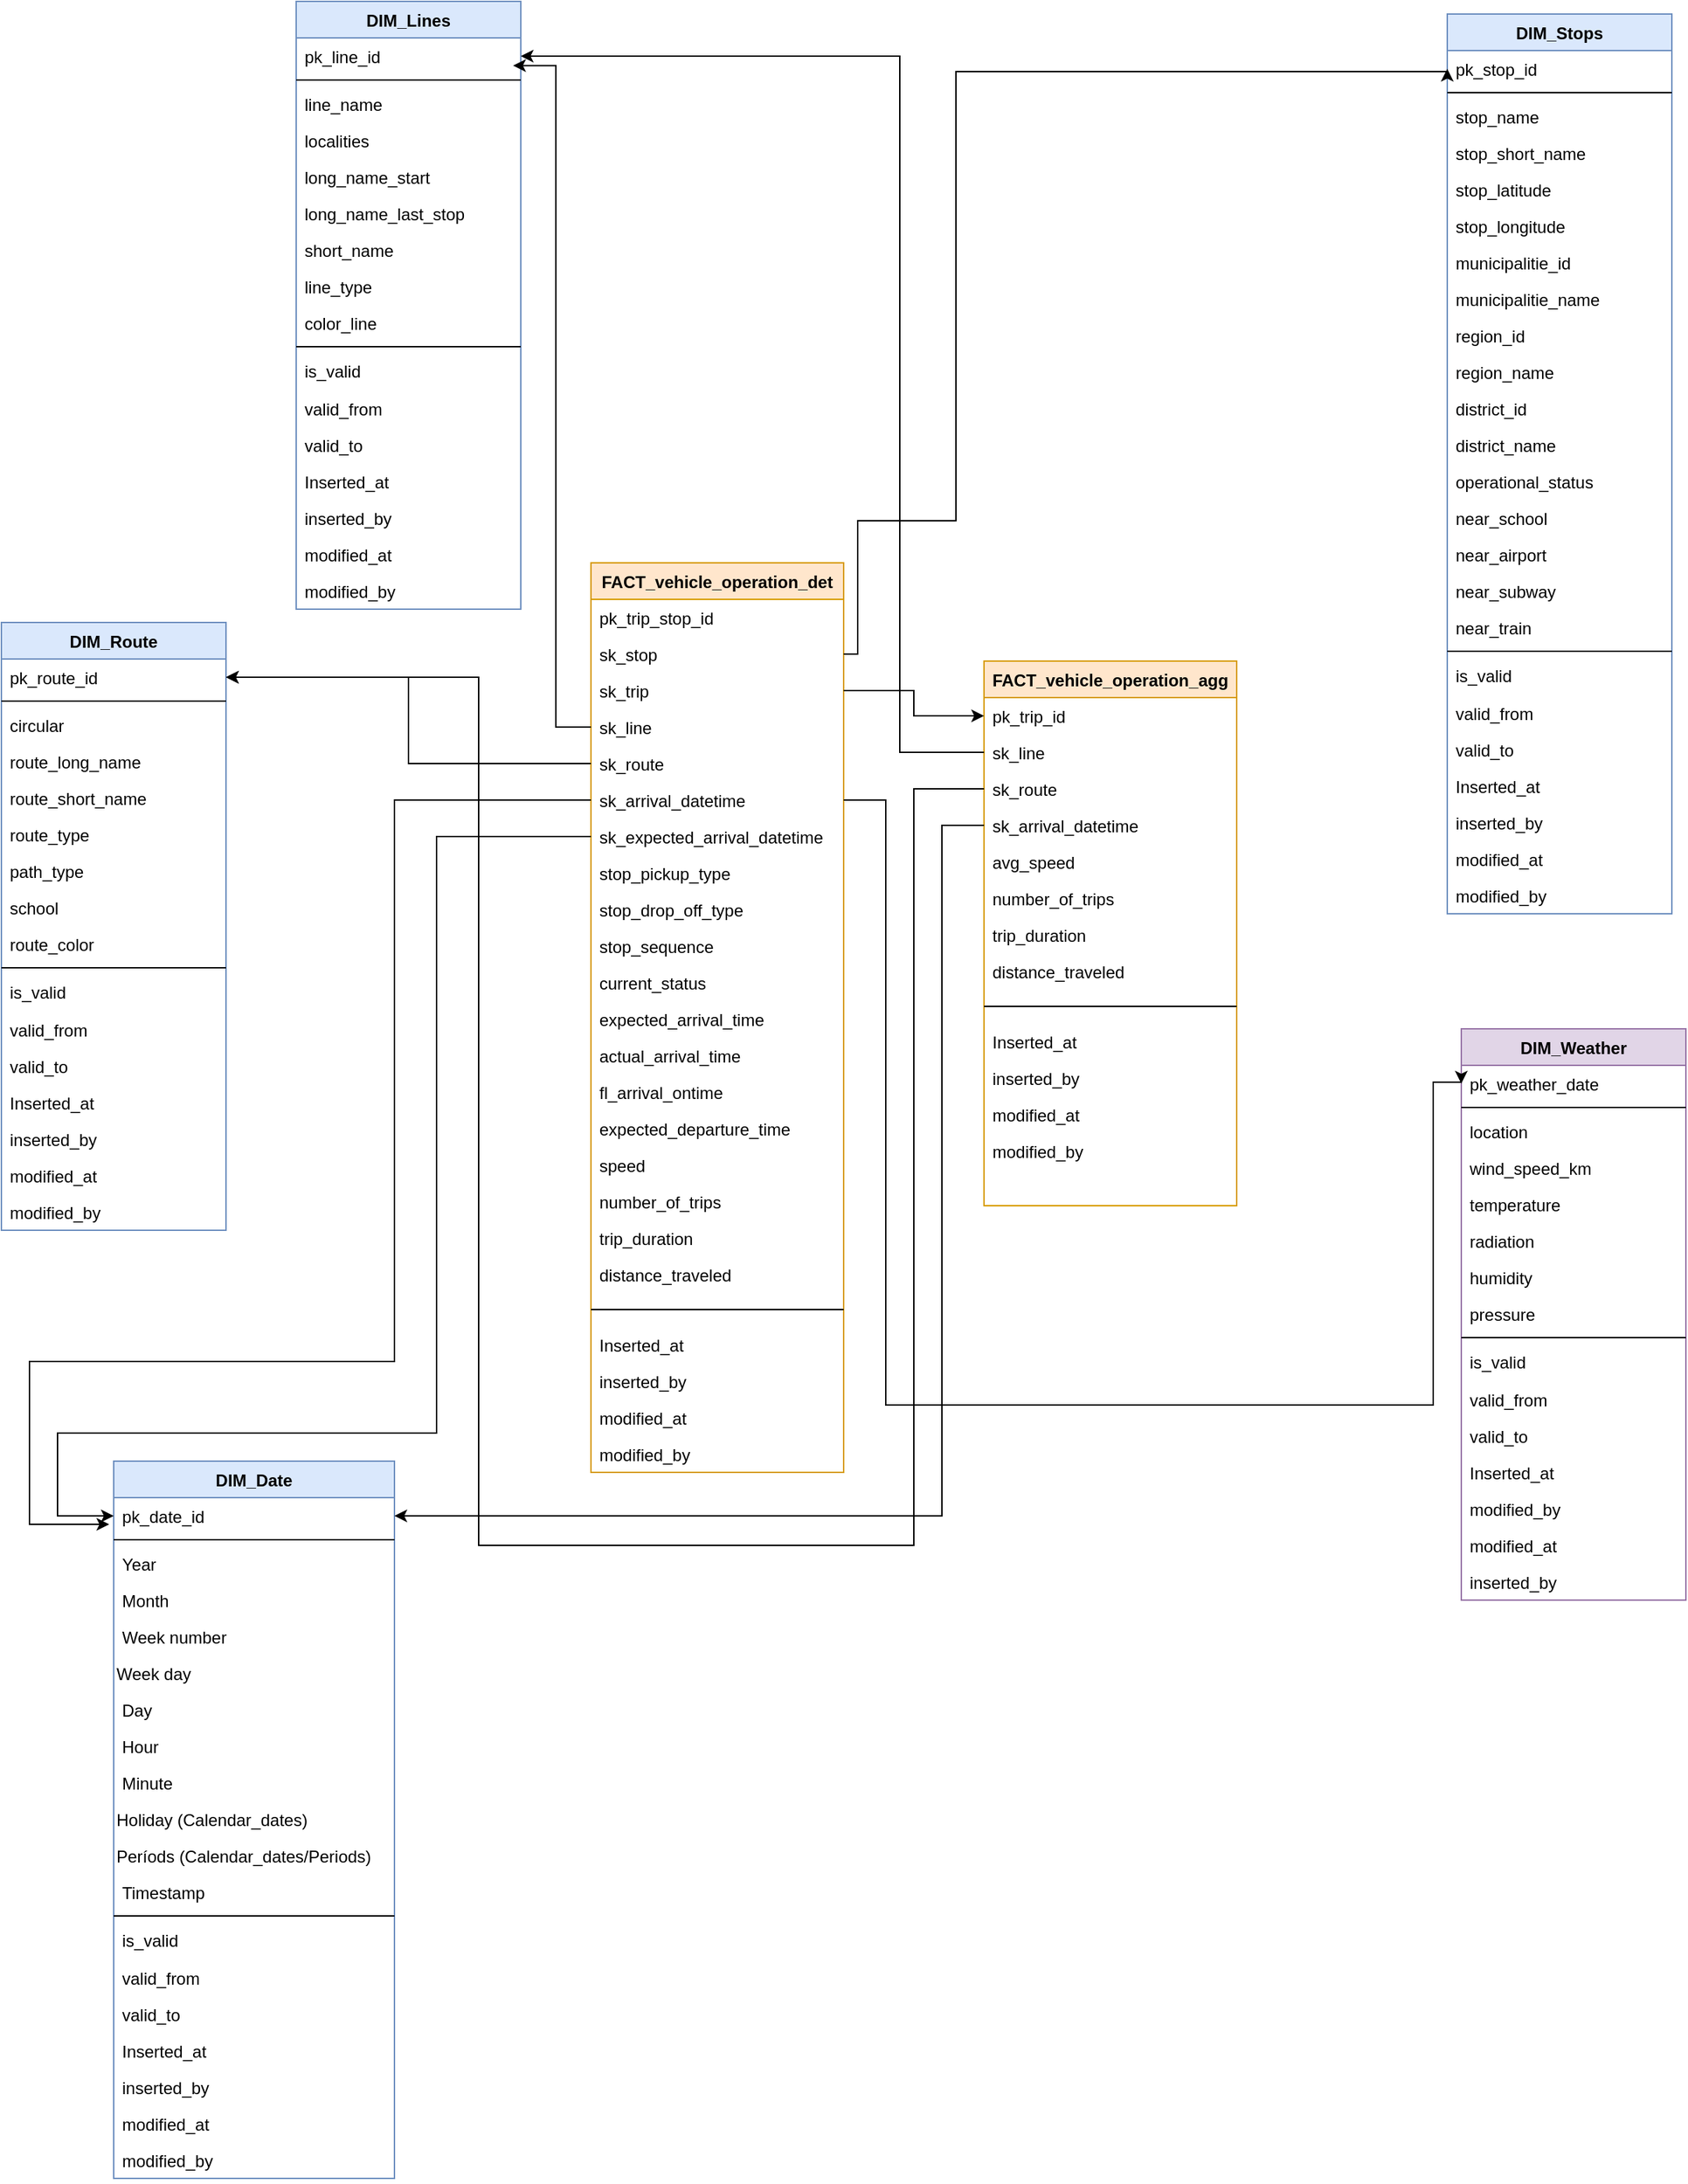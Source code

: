 <mxfile version="26.0.3">
  <diagram id="C5RBs43oDa-KdzZeNtuy" name="Page-1">
    <mxGraphModel dx="2739" dy="995" grid="1" gridSize="10" guides="1" tooltips="1" connect="1" arrows="1" fold="1" page="1" pageScale="1" pageWidth="827" pageHeight="1169" math="0" shadow="0">
      <root>
        <mxCell id="WIyWlLk6GJQsqaUBKTNV-0" />
        <mxCell id="WIyWlLk6GJQsqaUBKTNV-1" parent="WIyWlLk6GJQsqaUBKTNV-0" />
        <mxCell id="zkfFHV4jXpPFQw0GAbJ--0" value="DIM_Stops" style="swimlane;fontStyle=1;align=center;verticalAlign=top;childLayout=stackLayout;horizontal=1;startSize=26;horizontalStack=0;resizeParent=1;resizeLast=0;collapsible=1;marginBottom=0;rounded=0;shadow=0;strokeWidth=1;fillColor=#dae8fc;strokeColor=#6c8ebf;" parent="WIyWlLk6GJQsqaUBKTNV-1" vertex="1">
          <mxGeometry x="960" y="39" width="160" height="641" as="geometry">
            <mxRectangle x="230" y="140" width="160" height="26" as="alternateBounds" />
          </mxGeometry>
        </mxCell>
        <mxCell id="_TcO5piXAlXQWF_fzurX-78" value="pk_stop_id" style="text;align=left;verticalAlign=top;spacingLeft=4;spacingRight=4;overflow=hidden;rotatable=0;points=[[0,0.5],[1,0.5]];portConstraint=eastwest;" vertex="1" parent="zkfFHV4jXpPFQw0GAbJ--0">
          <mxGeometry y="26" width="160" height="26" as="geometry" />
        </mxCell>
        <mxCell id="_TcO5piXAlXQWF_fzurX-111" value="" style="line;html=1;strokeWidth=1;align=left;verticalAlign=middle;spacingTop=-1;spacingLeft=3;spacingRight=3;rotatable=0;labelPosition=right;points=[];portConstraint=eastwest;" vertex="1" parent="zkfFHV4jXpPFQw0GAbJ--0">
          <mxGeometry y="52" width="160" height="8" as="geometry" />
        </mxCell>
        <mxCell id="ytz7FSk_HXRQJkS6BDHi-58" value="stop_name" style="text;align=left;verticalAlign=top;spacingLeft=4;spacingRight=4;overflow=hidden;rotatable=0;points=[[0,0.5],[1,0.5]];portConstraint=eastwest;" parent="zkfFHV4jXpPFQw0GAbJ--0" vertex="1">
          <mxGeometry y="60" width="160" height="26" as="geometry" />
        </mxCell>
        <mxCell id="_TcO5piXAlXQWF_fzurX-109" value="stop_short_name" style="text;align=left;verticalAlign=top;spacingLeft=4;spacingRight=4;overflow=hidden;rotatable=0;points=[[0,0.5],[1,0.5]];portConstraint=eastwest;" vertex="1" parent="zkfFHV4jXpPFQw0GAbJ--0">
          <mxGeometry y="86" width="160" height="26" as="geometry" />
        </mxCell>
        <mxCell id="_TcO5piXAlXQWF_fzurX-102" value="stop_latitude" style="text;align=left;verticalAlign=top;spacingLeft=4;spacingRight=4;overflow=hidden;rotatable=0;points=[[0,0.5],[1,0.5]];portConstraint=eastwest;" vertex="1" parent="zkfFHV4jXpPFQw0GAbJ--0">
          <mxGeometry y="112" width="160" height="26" as="geometry" />
        </mxCell>
        <mxCell id="_TcO5piXAlXQWF_fzurX-103" value="stop_longitude" style="text;align=left;verticalAlign=top;spacingLeft=4;spacingRight=4;overflow=hidden;rotatable=0;points=[[0,0.5],[1,0.5]];portConstraint=eastwest;" vertex="1" parent="zkfFHV4jXpPFQw0GAbJ--0">
          <mxGeometry y="138" width="160" height="26" as="geometry" />
        </mxCell>
        <mxCell id="zkfFHV4jXpPFQw0GAbJ--1" value="municipalitie_id" style="text;align=left;verticalAlign=top;spacingLeft=4;spacingRight=4;overflow=hidden;rotatable=0;points=[[0,0.5],[1,0.5]];portConstraint=eastwest;" parent="zkfFHV4jXpPFQw0GAbJ--0" vertex="1">
          <mxGeometry y="164" width="160" height="26" as="geometry" />
        </mxCell>
        <mxCell id="zkfFHV4jXpPFQw0GAbJ--3" value="municipalitie_name" style="text;align=left;verticalAlign=top;spacingLeft=4;spacingRight=4;overflow=hidden;rotatable=0;points=[[0,0.5],[1,0.5]];portConstraint=eastwest;rounded=0;shadow=0;html=0;" parent="zkfFHV4jXpPFQw0GAbJ--0" vertex="1">
          <mxGeometry y="190" width="160" height="26" as="geometry" />
        </mxCell>
        <mxCell id="ytz7FSk_HXRQJkS6BDHi-60" value="region_id" style="text;align=left;verticalAlign=top;spacingLeft=4;spacingRight=4;overflow=hidden;rotatable=0;points=[[0,0.5],[1,0.5]];portConstraint=eastwest;rounded=0;shadow=0;html=0;" parent="zkfFHV4jXpPFQw0GAbJ--0" vertex="1">
          <mxGeometry y="216" width="160" height="26" as="geometry" />
        </mxCell>
        <mxCell id="ytz7FSk_HXRQJkS6BDHi-61" value="region_name" style="text;align=left;verticalAlign=top;spacingLeft=4;spacingRight=4;overflow=hidden;rotatable=0;points=[[0,0.5],[1,0.5]];portConstraint=eastwest;rounded=0;shadow=0;html=0;" parent="zkfFHV4jXpPFQw0GAbJ--0" vertex="1">
          <mxGeometry y="242" width="160" height="26" as="geometry" />
        </mxCell>
        <mxCell id="ytz7FSk_HXRQJkS6BDHi-59" value="district_id" style="text;align=left;verticalAlign=top;spacingLeft=4;spacingRight=4;overflow=hidden;rotatable=0;points=[[0,0.5],[1,0.5]];portConstraint=eastwest;" parent="zkfFHV4jXpPFQw0GAbJ--0" vertex="1">
          <mxGeometry y="268" width="160" height="26" as="geometry" />
        </mxCell>
        <mxCell id="zkfFHV4jXpPFQw0GAbJ--2" value="district_name" style="text;align=left;verticalAlign=top;spacingLeft=4;spacingRight=4;overflow=hidden;rotatable=0;points=[[0,0.5],[1,0.5]];portConstraint=eastwest;rounded=0;shadow=0;html=0;" parent="zkfFHV4jXpPFQw0GAbJ--0" vertex="1">
          <mxGeometry y="294" width="160" height="26" as="geometry" />
        </mxCell>
        <mxCell id="_TcO5piXAlXQWF_fzurX-104" value="operational_status" style="text;align=left;verticalAlign=top;spacingLeft=4;spacingRight=4;overflow=hidden;rotatable=0;points=[[0,0.5],[1,0.5]];portConstraint=eastwest;" vertex="1" parent="zkfFHV4jXpPFQw0GAbJ--0">
          <mxGeometry y="320" width="160" height="26" as="geometry" />
        </mxCell>
        <mxCell id="_TcO5piXAlXQWF_fzurX-105" value="near_school" style="text;align=left;verticalAlign=top;spacingLeft=4;spacingRight=4;overflow=hidden;rotatable=0;points=[[0,0.5],[1,0.5]];portConstraint=eastwest;" vertex="1" parent="zkfFHV4jXpPFQw0GAbJ--0">
          <mxGeometry y="346" width="160" height="26" as="geometry" />
        </mxCell>
        <mxCell id="_TcO5piXAlXQWF_fzurX-106" value="near_airport" style="text;align=left;verticalAlign=top;spacingLeft=4;spacingRight=4;overflow=hidden;rotatable=0;points=[[0,0.5],[1,0.5]];portConstraint=eastwest;" vertex="1" parent="zkfFHV4jXpPFQw0GAbJ--0">
          <mxGeometry y="372" width="160" height="26" as="geometry" />
        </mxCell>
        <mxCell id="_TcO5piXAlXQWF_fzurX-107" value="near_subway" style="text;align=left;verticalAlign=top;spacingLeft=4;spacingRight=4;overflow=hidden;rotatable=0;points=[[0,0.5],[1,0.5]];portConstraint=eastwest;" vertex="1" parent="zkfFHV4jXpPFQw0GAbJ--0">
          <mxGeometry y="398" width="160" height="26" as="geometry" />
        </mxCell>
        <mxCell id="_TcO5piXAlXQWF_fzurX-108" value="near_train" style="text;align=left;verticalAlign=top;spacingLeft=4;spacingRight=4;overflow=hidden;rotatable=0;points=[[0,0.5],[1,0.5]];portConstraint=eastwest;" vertex="1" parent="zkfFHV4jXpPFQw0GAbJ--0">
          <mxGeometry y="424" width="160" height="26" as="geometry" />
        </mxCell>
        <mxCell id="zkfFHV4jXpPFQw0GAbJ--4" value="" style="line;html=1;strokeWidth=1;align=left;verticalAlign=middle;spacingTop=-1;spacingLeft=3;spacingRight=3;rotatable=0;labelPosition=right;points=[];portConstraint=eastwest;" parent="zkfFHV4jXpPFQw0GAbJ--0" vertex="1">
          <mxGeometry y="450" width="160" height="8" as="geometry" />
        </mxCell>
        <mxCell id="_TcO5piXAlXQWF_fzurX-35" value="is_valid" style="text;align=left;verticalAlign=top;spacingLeft=4;spacingRight=4;overflow=hidden;rotatable=0;points=[[0,0.5],[1,0.5]];portConstraint=eastwest;rounded=0;shadow=0;html=0;" vertex="1" parent="zkfFHV4jXpPFQw0GAbJ--0">
          <mxGeometry y="458" width="160" height="27" as="geometry" />
        </mxCell>
        <mxCell id="_TcO5piXAlXQWF_fzurX-36" value="valid_from" style="text;align=left;verticalAlign=top;spacingLeft=4;spacingRight=4;overflow=hidden;rotatable=0;points=[[0,0.5],[1,0.5]];portConstraint=eastwest;" vertex="1" parent="zkfFHV4jXpPFQw0GAbJ--0">
          <mxGeometry y="485" width="160" height="26" as="geometry" />
        </mxCell>
        <mxCell id="_TcO5piXAlXQWF_fzurX-37" value="valid_to" style="text;align=left;verticalAlign=top;spacingLeft=4;spacingRight=4;overflow=hidden;rotatable=0;points=[[0,0.5],[1,0.5]];portConstraint=eastwest;" vertex="1" parent="zkfFHV4jXpPFQw0GAbJ--0">
          <mxGeometry y="511" width="160" height="26" as="geometry" />
        </mxCell>
        <mxCell id="_TcO5piXAlXQWF_fzurX-38" value="Inserted_at" style="text;align=left;verticalAlign=top;spacingLeft=4;spacingRight=4;overflow=hidden;rotatable=0;points=[[0,0.5],[1,0.5]];portConstraint=eastwest;" vertex="1" parent="zkfFHV4jXpPFQw0GAbJ--0">
          <mxGeometry y="537" width="160" height="26" as="geometry" />
        </mxCell>
        <mxCell id="_TcO5piXAlXQWF_fzurX-39" value="inserted_by" style="text;align=left;verticalAlign=top;spacingLeft=4;spacingRight=4;overflow=hidden;rotatable=0;points=[[0,0.5],[1,0.5]];portConstraint=eastwest;" vertex="1" parent="zkfFHV4jXpPFQw0GAbJ--0">
          <mxGeometry y="563" width="160" height="26" as="geometry" />
        </mxCell>
        <mxCell id="_TcO5piXAlXQWF_fzurX-40" value="modified_at&#xa;" style="text;align=left;verticalAlign=top;spacingLeft=4;spacingRight=4;overflow=hidden;rotatable=0;points=[[0,0.5],[1,0.5]];portConstraint=eastwest;" vertex="1" parent="zkfFHV4jXpPFQw0GAbJ--0">
          <mxGeometry y="589" width="160" height="26" as="geometry" />
        </mxCell>
        <mxCell id="_TcO5piXAlXQWF_fzurX-41" value="modified_by" style="text;align=left;verticalAlign=top;spacingLeft=4;spacingRight=4;overflow=hidden;rotatable=0;points=[[0,0.5],[1,0.5]];portConstraint=eastwest;" vertex="1" parent="zkfFHV4jXpPFQw0GAbJ--0">
          <mxGeometry y="615" width="160" height="26" as="geometry" />
        </mxCell>
        <mxCell id="zkfFHV4jXpPFQw0GAbJ--6" value="DIM_Lines" style="swimlane;fontStyle=1;align=center;verticalAlign=top;childLayout=stackLayout;horizontal=1;startSize=26;horizontalStack=0;resizeParent=1;resizeLast=0;collapsible=1;marginBottom=0;rounded=0;shadow=0;strokeWidth=1;fillColor=#dae8fc;strokeColor=#6c8ebf;" parent="WIyWlLk6GJQsqaUBKTNV-1" vertex="1">
          <mxGeometry x="140" y="30" width="160" height="433" as="geometry">
            <mxRectangle x="20" y="140" width="160" height="26" as="alternateBounds" />
          </mxGeometry>
        </mxCell>
        <mxCell id="zkfFHV4jXpPFQw0GAbJ--7" value="pk_line_id" style="text;align=left;verticalAlign=top;spacingLeft=4;spacingRight=4;overflow=hidden;rotatable=0;points=[[0,0.5],[1,0.5]];portConstraint=eastwest;" parent="zkfFHV4jXpPFQw0GAbJ--6" vertex="1">
          <mxGeometry y="26" width="160" height="26" as="geometry" />
        </mxCell>
        <mxCell id="zkfFHV4jXpPFQw0GAbJ--9" value="" style="line;html=1;strokeWidth=1;align=left;verticalAlign=middle;spacingTop=-1;spacingLeft=3;spacingRight=3;rotatable=0;labelPosition=right;points=[];portConstraint=eastwest;" parent="zkfFHV4jXpPFQw0GAbJ--6" vertex="1">
          <mxGeometry y="52" width="160" height="8" as="geometry" />
        </mxCell>
        <mxCell id="zkfFHV4jXpPFQw0GAbJ--8" value="line_name" style="text;align=left;verticalAlign=top;spacingLeft=4;spacingRight=4;overflow=hidden;rotatable=0;points=[[0,0.5],[1,0.5]];portConstraint=eastwest;rounded=0;shadow=0;html=0;" parent="zkfFHV4jXpPFQw0GAbJ--6" vertex="1">
          <mxGeometry y="60" width="160" height="26" as="geometry" />
        </mxCell>
        <mxCell id="ytz7FSk_HXRQJkS6BDHi-27" value="localities" style="text;align=left;verticalAlign=top;spacingLeft=4;spacingRight=4;overflow=hidden;rotatable=0;points=[[0,0.5],[1,0.5]];portConstraint=eastwest;rounded=0;shadow=0;html=0;" parent="zkfFHV4jXpPFQw0GAbJ--6" vertex="1">
          <mxGeometry y="86" width="160" height="26" as="geometry" />
        </mxCell>
        <mxCell id="ytz7FSk_HXRQJkS6BDHi-26" value="long_name_start" style="text;align=left;verticalAlign=top;spacingLeft=4;spacingRight=4;overflow=hidden;rotatable=0;points=[[0,0.5],[1,0.5]];portConstraint=eastwest;rounded=0;shadow=0;html=0;" parent="zkfFHV4jXpPFQw0GAbJ--6" vertex="1">
          <mxGeometry y="112" width="160" height="26" as="geometry" />
        </mxCell>
        <mxCell id="ytz7FSk_HXRQJkS6BDHi-56" value="long_name_last_stop" style="text;align=left;verticalAlign=top;spacingLeft=4;spacingRight=4;overflow=hidden;rotatable=0;points=[[0,0.5],[1,0.5]];portConstraint=eastwest;rounded=0;shadow=0;html=0;" parent="zkfFHV4jXpPFQw0GAbJ--6" vertex="1">
          <mxGeometry y="138" width="160" height="26" as="geometry" />
        </mxCell>
        <mxCell id="ytz7FSk_HXRQJkS6BDHi-25" value="short_name" style="text;align=left;verticalAlign=top;spacingLeft=4;spacingRight=4;overflow=hidden;rotatable=0;points=[[0,0.5],[1,0.5]];portConstraint=eastwest;rounded=0;shadow=0;html=0;" parent="zkfFHV4jXpPFQw0GAbJ--6" vertex="1">
          <mxGeometry y="164" width="160" height="26" as="geometry" />
        </mxCell>
        <mxCell id="_TcO5piXAlXQWF_fzurX-99" value="line_type" style="text;align=left;verticalAlign=top;spacingLeft=4;spacingRight=4;overflow=hidden;rotatable=0;points=[[0,0.5],[1,0.5]];portConstraint=eastwest;rounded=0;shadow=0;html=0;" vertex="1" parent="zkfFHV4jXpPFQw0GAbJ--6">
          <mxGeometry y="190" width="160" height="26" as="geometry" />
        </mxCell>
        <mxCell id="_TcO5piXAlXQWF_fzurX-81" value="color_line" style="text;align=left;verticalAlign=top;spacingLeft=4;spacingRight=4;overflow=hidden;rotatable=0;points=[[0,0.5],[1,0.5]];portConstraint=eastwest;rounded=0;shadow=0;html=0;" vertex="1" parent="zkfFHV4jXpPFQw0GAbJ--6">
          <mxGeometry y="216" width="160" height="26" as="geometry" />
        </mxCell>
        <mxCell id="_TcO5piXAlXQWF_fzurX-23" value="" style="line;html=1;strokeWidth=1;align=left;verticalAlign=middle;spacingTop=-1;spacingLeft=3;spacingRight=3;rotatable=0;labelPosition=right;points=[];portConstraint=eastwest;" vertex="1" parent="zkfFHV4jXpPFQw0GAbJ--6">
          <mxGeometry y="242" width="160" height="8" as="geometry" />
        </mxCell>
        <mxCell id="ytz7FSk_HXRQJkS6BDHi-29" value="is_valid" style="text;align=left;verticalAlign=top;spacingLeft=4;spacingRight=4;overflow=hidden;rotatable=0;points=[[0,0.5],[1,0.5]];portConstraint=eastwest;rounded=0;shadow=0;html=0;" parent="zkfFHV4jXpPFQw0GAbJ--6" vertex="1">
          <mxGeometry y="250" width="160" height="27" as="geometry" />
        </mxCell>
        <mxCell id="ytz7FSk_HXRQJkS6BDHi-37" value="valid_from" style="text;align=left;verticalAlign=top;spacingLeft=4;spacingRight=4;overflow=hidden;rotatable=0;points=[[0,0.5],[1,0.5]];portConstraint=eastwest;" parent="zkfFHV4jXpPFQw0GAbJ--6" vertex="1">
          <mxGeometry y="277" width="160" height="26" as="geometry" />
        </mxCell>
        <mxCell id="ytz7FSk_HXRQJkS6BDHi-36" value="valid_to" style="text;align=left;verticalAlign=top;spacingLeft=4;spacingRight=4;overflow=hidden;rotatable=0;points=[[0,0.5],[1,0.5]];portConstraint=eastwest;" parent="zkfFHV4jXpPFQw0GAbJ--6" vertex="1">
          <mxGeometry y="303" width="160" height="26" as="geometry" />
        </mxCell>
        <mxCell id="zkfFHV4jXpPFQw0GAbJ--11" value="Inserted_at" style="text;align=left;verticalAlign=top;spacingLeft=4;spacingRight=4;overflow=hidden;rotatable=0;points=[[0,0.5],[1,0.5]];portConstraint=eastwest;" parent="zkfFHV4jXpPFQw0GAbJ--6" vertex="1">
          <mxGeometry y="329" width="160" height="26" as="geometry" />
        </mxCell>
        <mxCell id="ytz7FSk_HXRQJkS6BDHi-35" value="inserted_by" style="text;align=left;verticalAlign=top;spacingLeft=4;spacingRight=4;overflow=hidden;rotatable=0;points=[[0,0.5],[1,0.5]];portConstraint=eastwest;" parent="zkfFHV4jXpPFQw0GAbJ--6" vertex="1">
          <mxGeometry y="355" width="160" height="26" as="geometry" />
        </mxCell>
        <mxCell id="ytz7FSk_HXRQJkS6BDHi-38" value="modified_at&#xa;" style="text;align=left;verticalAlign=top;spacingLeft=4;spacingRight=4;overflow=hidden;rotatable=0;points=[[0,0.5],[1,0.5]];portConstraint=eastwest;" parent="zkfFHV4jXpPFQw0GAbJ--6" vertex="1">
          <mxGeometry y="381" width="160" height="26" as="geometry" />
        </mxCell>
        <mxCell id="_TcO5piXAlXQWF_fzurX-0" value="modified_by" style="text;align=left;verticalAlign=top;spacingLeft=4;spacingRight=4;overflow=hidden;rotatable=0;points=[[0,0.5],[1,0.5]];portConstraint=eastwest;" vertex="1" parent="zkfFHV4jXpPFQw0GAbJ--6">
          <mxGeometry y="407" width="160" height="26" as="geometry" />
        </mxCell>
        <mxCell id="zkfFHV4jXpPFQw0GAbJ--17" value="DIM_Date" style="swimlane;fontStyle=1;align=center;verticalAlign=top;childLayout=stackLayout;horizontal=1;startSize=26;horizontalStack=0;resizeParent=1;resizeLast=0;collapsible=1;marginBottom=0;rounded=0;shadow=0;strokeWidth=1;fillColor=#dae8fc;strokeColor=#6c8ebf;" parent="WIyWlLk6GJQsqaUBKTNV-1" vertex="1">
          <mxGeometry x="10" y="1070" width="200" height="511" as="geometry">
            <mxRectangle x="660" y="40" width="160" height="26" as="alternateBounds" />
          </mxGeometry>
        </mxCell>
        <mxCell id="_TcO5piXAlXQWF_fzurX-112" value="pk_date_id" style="text;align=left;verticalAlign=top;spacingLeft=4;spacingRight=4;overflow=hidden;rotatable=0;points=[[0,0.5],[1,0.5]];portConstraint=eastwest;" vertex="1" parent="zkfFHV4jXpPFQw0GAbJ--17">
          <mxGeometry y="26" width="200" height="26" as="geometry" />
        </mxCell>
        <mxCell id="_TcO5piXAlXQWF_fzurX-115" value="" style="line;html=1;strokeWidth=1;align=left;verticalAlign=middle;spacingTop=-1;spacingLeft=3;spacingRight=3;rotatable=0;labelPosition=right;points=[];portConstraint=eastwest;" vertex="1" parent="zkfFHV4jXpPFQw0GAbJ--17">
          <mxGeometry y="52" width="200" height="8" as="geometry" />
        </mxCell>
        <mxCell id="zkfFHV4jXpPFQw0GAbJ--20" value="Year" style="text;align=left;verticalAlign=top;spacingLeft=4;spacingRight=4;overflow=hidden;rotatable=0;points=[[0,0.5],[1,0.5]];portConstraint=eastwest;rounded=0;shadow=0;html=0;" parent="zkfFHV4jXpPFQw0GAbJ--17" vertex="1">
          <mxGeometry y="60" width="200" height="26" as="geometry" />
        </mxCell>
        <mxCell id="zkfFHV4jXpPFQw0GAbJ--19" value="Month" style="text;align=left;verticalAlign=top;spacingLeft=4;spacingRight=4;overflow=hidden;rotatable=0;points=[[0,0.5],[1,0.5]];portConstraint=eastwest;rounded=0;shadow=0;html=0;" parent="zkfFHV4jXpPFQw0GAbJ--17" vertex="1">
          <mxGeometry y="86" width="200" height="26" as="geometry" />
        </mxCell>
        <mxCell id="zkfFHV4jXpPFQw0GAbJ--21" value="Week number" style="text;align=left;verticalAlign=top;spacingLeft=4;spacingRight=4;overflow=hidden;rotatable=0;points=[[0,0.5],[1,0.5]];portConstraint=eastwest;rounded=0;shadow=0;html=0;" parent="zkfFHV4jXpPFQw0GAbJ--17" vertex="1">
          <mxGeometry y="112" width="200" height="26" as="geometry" />
        </mxCell>
        <mxCell id="zbxnc2EqEYzO_61Se_PS-4" value="Week day" style="text;strokeColor=none;align=left;fillColor=none;verticalAlign=top;rounded=0;spacingRight=4;" parent="zkfFHV4jXpPFQw0GAbJ--17" vertex="1">
          <mxGeometry y="138" width="200" height="26" as="geometry" />
        </mxCell>
        <mxCell id="zkfFHV4jXpPFQw0GAbJ--18" value="Day" style="text;align=left;verticalAlign=top;spacingLeft=4;spacingRight=4;overflow=hidden;rotatable=0;points=[[0,0.5],[1,0.5]];portConstraint=eastwest;" parent="zkfFHV4jXpPFQw0GAbJ--17" vertex="1">
          <mxGeometry y="164" width="200" height="26" as="geometry" />
        </mxCell>
        <mxCell id="_TcO5piXAlXQWF_fzurX-113" value="Hour" style="text;align=left;verticalAlign=top;spacingLeft=4;spacingRight=4;overflow=hidden;rotatable=0;points=[[0,0.5],[1,0.5]];portConstraint=eastwest;" vertex="1" parent="zkfFHV4jXpPFQw0GAbJ--17">
          <mxGeometry y="190" width="200" height="26" as="geometry" />
        </mxCell>
        <mxCell id="_TcO5piXAlXQWF_fzurX-114" value="Minute" style="text;align=left;verticalAlign=top;spacingLeft=4;spacingRight=4;overflow=hidden;rotatable=0;points=[[0,0.5],[1,0.5]];portConstraint=eastwest;" vertex="1" parent="zkfFHV4jXpPFQw0GAbJ--17">
          <mxGeometry y="216" width="200" height="26" as="geometry" />
        </mxCell>
        <mxCell id="zbxnc2EqEYzO_61Se_PS-14" value="Holiday (Calendar_dates)" style="text;strokeColor=none;align=left;fillColor=none;verticalAlign=top;rounded=0;spacingRight=4;" parent="zkfFHV4jXpPFQw0GAbJ--17" vertex="1">
          <mxGeometry y="242" width="200" height="26" as="geometry" />
        </mxCell>
        <mxCell id="zbxnc2EqEYzO_61Se_PS-15" value="Períods (Calendar_dates/Periods)" style="text;strokeColor=none;align=left;fillColor=none;verticalAlign=top;rounded=0;spacingRight=4;" parent="zkfFHV4jXpPFQw0GAbJ--17" vertex="1">
          <mxGeometry y="268" width="200" height="26" as="geometry" />
        </mxCell>
        <mxCell id="ytz7FSk_HXRQJkS6BDHi-17" value="Timestamp" style="text;align=left;verticalAlign=top;spacingLeft=4;spacingRight=4;overflow=hidden;rotatable=0;points=[[0,0.5],[1,0.5]];portConstraint=eastwest;" parent="zkfFHV4jXpPFQw0GAbJ--17" vertex="1">
          <mxGeometry y="294" width="200" height="26" as="geometry" />
        </mxCell>
        <mxCell id="zkfFHV4jXpPFQw0GAbJ--23" value="" style="line;html=1;strokeWidth=1;align=left;verticalAlign=middle;spacingTop=-1;spacingLeft=3;spacingRight=3;rotatable=0;labelPosition=right;points=[];portConstraint=eastwest;" parent="zkfFHV4jXpPFQw0GAbJ--17" vertex="1">
          <mxGeometry y="320" width="200" height="8" as="geometry" />
        </mxCell>
        <mxCell id="_TcO5piXAlXQWF_fzurX-49" value="is_valid" style="text;align=left;verticalAlign=top;spacingLeft=4;spacingRight=4;overflow=hidden;rotatable=0;points=[[0,0.5],[1,0.5]];portConstraint=eastwest;rounded=0;shadow=0;html=0;" vertex="1" parent="zkfFHV4jXpPFQw0GAbJ--17">
          <mxGeometry y="328" width="200" height="27" as="geometry" />
        </mxCell>
        <mxCell id="_TcO5piXAlXQWF_fzurX-50" value="valid_from" style="text;align=left;verticalAlign=top;spacingLeft=4;spacingRight=4;overflow=hidden;rotatable=0;points=[[0,0.5],[1,0.5]];portConstraint=eastwest;" vertex="1" parent="zkfFHV4jXpPFQw0GAbJ--17">
          <mxGeometry y="355" width="200" height="26" as="geometry" />
        </mxCell>
        <mxCell id="_TcO5piXAlXQWF_fzurX-51" value="valid_to" style="text;align=left;verticalAlign=top;spacingLeft=4;spacingRight=4;overflow=hidden;rotatable=0;points=[[0,0.5],[1,0.5]];portConstraint=eastwest;" vertex="1" parent="zkfFHV4jXpPFQw0GAbJ--17">
          <mxGeometry y="381" width="200" height="26" as="geometry" />
        </mxCell>
        <mxCell id="_TcO5piXAlXQWF_fzurX-52" value="Inserted_at" style="text;align=left;verticalAlign=top;spacingLeft=4;spacingRight=4;overflow=hidden;rotatable=0;points=[[0,0.5],[1,0.5]];portConstraint=eastwest;" vertex="1" parent="zkfFHV4jXpPFQw0GAbJ--17">
          <mxGeometry y="407" width="200" height="26" as="geometry" />
        </mxCell>
        <mxCell id="_TcO5piXAlXQWF_fzurX-53" value="inserted_by" style="text;align=left;verticalAlign=top;spacingLeft=4;spacingRight=4;overflow=hidden;rotatable=0;points=[[0,0.5],[1,0.5]];portConstraint=eastwest;" vertex="1" parent="zkfFHV4jXpPFQw0GAbJ--17">
          <mxGeometry y="433" width="200" height="26" as="geometry" />
        </mxCell>
        <mxCell id="_TcO5piXAlXQWF_fzurX-54" value="modified_at&#xa;" style="text;align=left;verticalAlign=top;spacingLeft=4;spacingRight=4;overflow=hidden;rotatable=0;points=[[0,0.5],[1,0.5]];portConstraint=eastwest;" vertex="1" parent="zkfFHV4jXpPFQw0GAbJ--17">
          <mxGeometry y="459" width="200" height="26" as="geometry" />
        </mxCell>
        <mxCell id="_TcO5piXAlXQWF_fzurX-55" value="modified_by" style="text;align=left;verticalAlign=top;spacingLeft=4;spacingRight=4;overflow=hidden;rotatable=0;points=[[0,0.5],[1,0.5]];portConstraint=eastwest;" vertex="1" parent="zkfFHV4jXpPFQw0GAbJ--17">
          <mxGeometry y="485" width="200" height="26" as="geometry" />
        </mxCell>
        <mxCell id="ytz7FSk_HXRQJkS6BDHi-0" value="FACT_vehicle_operation_det" style="swimlane;fontStyle=1;align=center;verticalAlign=top;childLayout=stackLayout;horizontal=1;startSize=26;horizontalStack=0;resizeParent=1;resizeLast=0;collapsible=1;marginBottom=0;rounded=0;shadow=0;strokeWidth=1;fillColor=#ffe6cc;strokeColor=#d79b00;" parent="WIyWlLk6GJQsqaUBKTNV-1" vertex="1">
          <mxGeometry x="350" y="430" width="180" height="648" as="geometry">
            <mxRectangle x="230" y="140" width="160" height="26" as="alternateBounds" />
          </mxGeometry>
        </mxCell>
        <mxCell id="vz89h9KPM2LxilviJ_0N-10" value="pk_trip_stop_id" style="text;align=left;verticalAlign=top;spacingLeft=4;spacingRight=4;overflow=hidden;rotatable=0;points=[[0,0.5],[1,0.5]];portConstraint=eastwest;rounded=0;shadow=0;html=0;" parent="ytz7FSk_HXRQJkS6BDHi-0" vertex="1">
          <mxGeometry y="26" width="180" height="26" as="geometry" />
        </mxCell>
        <mxCell id="vz89h9KPM2LxilviJ_0N-11" value="sk_stop" style="text;align=left;verticalAlign=top;spacingLeft=4;spacingRight=4;overflow=hidden;rotatable=0;points=[[0,0.5],[1,0.5]];portConstraint=eastwest;rounded=0;shadow=0;html=0;" parent="ytz7FSk_HXRQJkS6BDHi-0" vertex="1">
          <mxGeometry y="52" width="180" height="26" as="geometry" />
        </mxCell>
        <mxCell id="ytz7FSk_HXRQJkS6BDHi-18" value="sk_trip" style="text;align=left;verticalAlign=top;spacingLeft=4;spacingRight=4;overflow=hidden;rotatable=0;points=[[0,0.5],[1,0.5]];portConstraint=eastwest;rounded=0;shadow=0;html=0;" parent="ytz7FSk_HXRQJkS6BDHi-0" vertex="1">
          <mxGeometry y="78" width="180" height="26" as="geometry" />
        </mxCell>
        <mxCell id="ytz7FSk_HXRQJkS6BDHi-23" value="sk_line" style="text;align=left;verticalAlign=top;spacingLeft=4;spacingRight=4;overflow=hidden;rotatable=0;points=[[0,0.5],[1,0.5]];portConstraint=eastwest;rounded=0;shadow=0;html=0;" parent="ytz7FSk_HXRQJkS6BDHi-0" vertex="1">
          <mxGeometry y="104" width="180" height="26" as="geometry" />
        </mxCell>
        <mxCell id="ytz7FSk_HXRQJkS6BDHi-63" value="sk_route" style="text;align=left;verticalAlign=top;spacingLeft=4;spacingRight=4;overflow=hidden;rotatable=0;points=[[0,0.5],[1,0.5]];portConstraint=eastwest;rounded=0;shadow=0;html=0;" parent="ytz7FSk_HXRQJkS6BDHi-0" vertex="1">
          <mxGeometry y="130" width="180" height="26" as="geometry" />
        </mxCell>
        <mxCell id="ytz7FSk_HXRQJkS6BDHi-33" value="sk_arrival_datetime" style="text;align=left;verticalAlign=top;spacingLeft=4;spacingRight=4;overflow=hidden;rotatable=0;points=[[0,0.5],[1,0.5]];portConstraint=eastwest;rounded=0;shadow=0;html=0;" parent="ytz7FSk_HXRQJkS6BDHi-0" vertex="1">
          <mxGeometry y="156" width="180" height="26" as="geometry" />
        </mxCell>
        <mxCell id="ytz7FSk_HXRQJkS6BDHi-16" value="sk_expected_arrival_datetime" style="text;align=left;verticalAlign=top;spacingLeft=4;spacingRight=4;overflow=hidden;rotatable=0;points=[[0,0.5],[1,0.5]];portConstraint=eastwest;rounded=0;shadow=0;html=0;" parent="ytz7FSk_HXRQJkS6BDHi-0" vertex="1">
          <mxGeometry y="182" width="180" height="26" as="geometry" />
        </mxCell>
        <mxCell id="_TcO5piXAlXQWF_fzurX-165" value="stop_pickup_type" style="text;align=left;verticalAlign=top;spacingLeft=4;spacingRight=4;overflow=hidden;rotatable=0;points=[[0,0.5],[1,0.5]];portConstraint=eastwest;" vertex="1" parent="ytz7FSk_HXRQJkS6BDHi-0">
          <mxGeometry y="208" width="180" height="26" as="geometry" />
        </mxCell>
        <mxCell id="_TcO5piXAlXQWF_fzurX-164" value="stop_drop_off_type" style="text;align=left;verticalAlign=top;spacingLeft=4;spacingRight=4;overflow=hidden;rotatable=0;points=[[0,0.5],[1,0.5]];portConstraint=eastwest;" vertex="1" parent="ytz7FSk_HXRQJkS6BDHi-0">
          <mxGeometry y="234" width="180" height="26" as="geometry" />
        </mxCell>
        <mxCell id="_TcO5piXAlXQWF_fzurX-166" value="stop_sequence" style="text;align=left;verticalAlign=top;spacingLeft=4;spacingRight=4;overflow=hidden;rotatable=0;points=[[0,0.5],[1,0.5]];portConstraint=eastwest;" vertex="1" parent="ytz7FSk_HXRQJkS6BDHi-0">
          <mxGeometry y="260" width="180" height="26" as="geometry" />
        </mxCell>
        <mxCell id="vz89h9KPM2LxilviJ_0N-20" value="current_status" style="text;align=left;verticalAlign=top;spacingLeft=4;spacingRight=4;overflow=hidden;rotatable=0;points=[[0,0.5],[1,0.5]];portConstraint=eastwest;rounded=0;shadow=0;html=0;" parent="ytz7FSk_HXRQJkS6BDHi-0" vertex="1">
          <mxGeometry y="286" width="180" height="26" as="geometry" />
        </mxCell>
        <mxCell id="_TcO5piXAlXQWF_fzurX-167" value="expected_arrival_time" style="text;align=left;verticalAlign=top;spacingLeft=4;spacingRight=4;overflow=hidden;rotatable=0;points=[[0,0.5],[1,0.5]];portConstraint=eastwest;" vertex="1" parent="ytz7FSk_HXRQJkS6BDHi-0">
          <mxGeometry y="312" width="180" height="26" as="geometry" />
        </mxCell>
        <mxCell id="_TcO5piXAlXQWF_fzurX-162" value="actual_arrival_time" style="text;align=left;verticalAlign=top;spacingLeft=4;spacingRight=4;overflow=hidden;rotatable=0;points=[[0,0.5],[1,0.5]];portConstraint=eastwest;" vertex="1" parent="ytz7FSk_HXRQJkS6BDHi-0">
          <mxGeometry y="338" width="180" height="26" as="geometry" />
        </mxCell>
        <mxCell id="_TcO5piXAlXQWF_fzurX-116" value="fl_arrival_ontime" style="text;align=left;verticalAlign=top;spacingLeft=4;spacingRight=4;overflow=hidden;rotatable=0;points=[[0,0.5],[1,0.5]];portConstraint=eastwest;rounded=0;shadow=0;html=0;" vertex="1" parent="ytz7FSk_HXRQJkS6BDHi-0">
          <mxGeometry y="364" width="180" height="26" as="geometry" />
        </mxCell>
        <mxCell id="_TcO5piXAlXQWF_fzurX-163" value="expected_departure_time" style="text;align=left;verticalAlign=top;spacingLeft=4;spacingRight=4;overflow=hidden;rotatable=0;points=[[0,0.5],[1,0.5]];portConstraint=eastwest;" vertex="1" parent="ytz7FSk_HXRQJkS6BDHi-0">
          <mxGeometry y="390" width="180" height="26" as="geometry" />
        </mxCell>
        <mxCell id="ytz7FSk_HXRQJkS6BDHi-76" value="speed" style="text;align=left;verticalAlign=top;spacingLeft=4;spacingRight=4;overflow=hidden;rotatable=0;points=[[0,0.5],[1,0.5]];portConstraint=eastwest;rounded=0;shadow=0;html=0;" parent="ytz7FSk_HXRQJkS6BDHi-0" vertex="1">
          <mxGeometry y="416" width="180" height="26" as="geometry" />
        </mxCell>
        <mxCell id="ytz7FSk_HXRQJkS6BDHi-52" value="number_of_trips" style="text;align=left;verticalAlign=top;spacingLeft=4;spacingRight=4;overflow=hidden;rotatable=0;points=[[0,0.5],[1,0.5]];portConstraint=eastwest;rounded=0;shadow=0;html=0;" parent="ytz7FSk_HXRQJkS6BDHi-0" vertex="1">
          <mxGeometry y="442" width="180" height="26" as="geometry" />
        </mxCell>
        <mxCell id="ytz7FSk_HXRQJkS6BDHi-50" value="trip_duration" style="text;align=left;verticalAlign=top;spacingLeft=4;spacingRight=4;overflow=hidden;rotatable=0;points=[[0,0.5],[1,0.5]];portConstraint=eastwest;rounded=0;shadow=0;html=0;" parent="ytz7FSk_HXRQJkS6BDHi-0" vertex="1">
          <mxGeometry y="468" width="180" height="26" as="geometry" />
        </mxCell>
        <mxCell id="ytz7FSk_HXRQJkS6BDHi-49" value="distance_traveled" style="text;align=left;verticalAlign=top;spacingLeft=4;spacingRight=4;overflow=hidden;rotatable=0;points=[[0,0.5],[1,0.5]];portConstraint=eastwest;rounded=0;shadow=0;html=0;" parent="ytz7FSk_HXRQJkS6BDHi-0" vertex="1">
          <mxGeometry y="494" width="180" height="26" as="geometry" />
        </mxCell>
        <mxCell id="ytz7FSk_HXRQJkS6BDHi-4" value="" style="line;html=1;strokeWidth=1;align=left;verticalAlign=middle;spacingTop=-1;spacingLeft=3;spacingRight=3;rotatable=0;labelPosition=right;points=[];portConstraint=eastwest;" parent="ytz7FSk_HXRQJkS6BDHi-0" vertex="1">
          <mxGeometry y="520" width="180" height="24" as="geometry" />
        </mxCell>
        <mxCell id="_TcO5piXAlXQWF_fzurX-64" value="Inserted_at" style="text;align=left;verticalAlign=top;spacingLeft=4;spacingRight=4;overflow=hidden;rotatable=0;points=[[0,0.5],[1,0.5]];portConstraint=eastwest;" vertex="1" parent="ytz7FSk_HXRQJkS6BDHi-0">
          <mxGeometry y="544" width="180" height="26" as="geometry" />
        </mxCell>
        <mxCell id="_TcO5piXAlXQWF_fzurX-65" value="inserted_by" style="text;align=left;verticalAlign=top;spacingLeft=4;spacingRight=4;overflow=hidden;rotatable=0;points=[[0,0.5],[1,0.5]];portConstraint=eastwest;" vertex="1" parent="ytz7FSk_HXRQJkS6BDHi-0">
          <mxGeometry y="570" width="180" height="26" as="geometry" />
        </mxCell>
        <mxCell id="_TcO5piXAlXQWF_fzurX-66" value="modified_at&#xa;" style="text;align=left;verticalAlign=top;spacingLeft=4;spacingRight=4;overflow=hidden;rotatable=0;points=[[0,0.5],[1,0.5]];portConstraint=eastwest;" vertex="1" parent="ytz7FSk_HXRQJkS6BDHi-0">
          <mxGeometry y="596" width="180" height="26" as="geometry" />
        </mxCell>
        <mxCell id="_TcO5piXAlXQWF_fzurX-67" value="modified_by" style="text;align=left;verticalAlign=top;spacingLeft=4;spacingRight=4;overflow=hidden;rotatable=0;points=[[0,0.5],[1,0.5]];portConstraint=eastwest;" vertex="1" parent="ytz7FSk_HXRQJkS6BDHi-0">
          <mxGeometry y="622" width="180" height="26" as="geometry" />
        </mxCell>
        <mxCell id="ytz7FSk_HXRQJkS6BDHi-64" value="DIM_Route" style="swimlane;fontStyle=1;align=center;verticalAlign=top;childLayout=stackLayout;horizontal=1;startSize=26;horizontalStack=0;resizeParent=1;resizeLast=0;collapsible=1;marginBottom=0;rounded=0;shadow=0;strokeWidth=1;fillColor=#dae8fc;strokeColor=#6c8ebf;" parent="WIyWlLk6GJQsqaUBKTNV-1" vertex="1">
          <mxGeometry x="-70" y="472.5" width="160" height="433" as="geometry">
            <mxRectangle x="230" y="140" width="160" height="26" as="alternateBounds" />
          </mxGeometry>
        </mxCell>
        <mxCell id="ytz7FSk_HXRQJkS6BDHi-65" value="pk_route_id" style="text;align=left;verticalAlign=top;spacingLeft=4;spacingRight=4;overflow=hidden;rotatable=0;points=[[0,0.5],[1,0.5]];portConstraint=eastwest;" parent="ytz7FSk_HXRQJkS6BDHi-64" vertex="1">
          <mxGeometry y="26" width="160" height="26" as="geometry" />
        </mxCell>
        <mxCell id="_TcO5piXAlXQWF_fzurX-101" value="" style="line;html=1;strokeWidth=1;align=left;verticalAlign=middle;spacingTop=-1;spacingLeft=3;spacingRight=3;rotatable=0;labelPosition=right;points=[];portConstraint=eastwest;" vertex="1" parent="ytz7FSk_HXRQJkS6BDHi-64">
          <mxGeometry y="52" width="160" height="8" as="geometry" />
        </mxCell>
        <mxCell id="ytz7FSk_HXRQJkS6BDHi-70" value="circular" style="text;align=left;verticalAlign=top;spacingLeft=4;spacingRight=4;overflow=hidden;rotatable=0;points=[[0,0.5],[1,0.5]];portConstraint=eastwest;rounded=0;shadow=0;html=0;" parent="ytz7FSk_HXRQJkS6BDHi-64" vertex="1">
          <mxGeometry y="60" width="160" height="26" as="geometry" />
        </mxCell>
        <mxCell id="_TcO5piXAlXQWF_fzurX-97" value="route_long_name" style="text;align=left;verticalAlign=top;spacingLeft=4;spacingRight=4;overflow=hidden;rotatable=0;points=[[0,0.5],[1,0.5]];portConstraint=eastwest;rounded=0;shadow=0;html=0;" vertex="1" parent="ytz7FSk_HXRQJkS6BDHi-64">
          <mxGeometry y="86" width="160" height="26" as="geometry" />
        </mxCell>
        <mxCell id="ytz7FSk_HXRQJkS6BDHi-71" value="route_short_name" style="text;align=left;verticalAlign=top;spacingLeft=4;spacingRight=4;overflow=hidden;rotatable=0;points=[[0,0.5],[1,0.5]];portConstraint=eastwest;rounded=0;shadow=0;html=0;" parent="ytz7FSk_HXRQJkS6BDHi-64" vertex="1">
          <mxGeometry y="112" width="160" height="26" as="geometry" />
        </mxCell>
        <mxCell id="_TcO5piXAlXQWF_fzurX-100" value="route_type" style="text;align=left;verticalAlign=top;spacingLeft=4;spacingRight=4;overflow=hidden;rotatable=0;points=[[0,0.5],[1,0.5]];portConstraint=eastwest;rounded=0;shadow=0;html=0;" vertex="1" parent="ytz7FSk_HXRQJkS6BDHi-64">
          <mxGeometry y="138" width="160" height="26" as="geometry" />
        </mxCell>
        <mxCell id="_TcO5piXAlXQWF_fzurX-98" value="path_type" style="text;align=left;verticalAlign=top;spacingLeft=4;spacingRight=4;overflow=hidden;rotatable=0;points=[[0,0.5],[1,0.5]];portConstraint=eastwest;rounded=0;shadow=0;html=0;" vertex="1" parent="ytz7FSk_HXRQJkS6BDHi-64">
          <mxGeometry y="164" width="160" height="26" as="geometry" />
        </mxCell>
        <mxCell id="ytz7FSk_HXRQJkS6BDHi-74" value="school" style="text;align=left;verticalAlign=top;spacingLeft=4;spacingRight=4;overflow=hidden;rotatable=0;points=[[0,0.5],[1,0.5]];portConstraint=eastwest;rounded=0;shadow=0;html=0;" parent="ytz7FSk_HXRQJkS6BDHi-64" vertex="1">
          <mxGeometry y="190" width="160" height="26" as="geometry" />
        </mxCell>
        <mxCell id="ytz7FSk_HXRQJkS6BDHi-66" value="route_color" style="text;align=left;verticalAlign=top;spacingLeft=4;spacingRight=4;overflow=hidden;rotatable=0;points=[[0,0.5],[1,0.5]];portConstraint=eastwest;rounded=0;shadow=0;html=0;" parent="ytz7FSk_HXRQJkS6BDHi-64" vertex="1">
          <mxGeometry y="216" width="160" height="26" as="geometry" />
        </mxCell>
        <mxCell id="ytz7FSk_HXRQJkS6BDHi-72" value="" style="line;html=1;strokeWidth=1;align=left;verticalAlign=middle;spacingTop=-1;spacingLeft=3;spacingRight=3;rotatable=0;labelPosition=right;points=[];portConstraint=eastwest;" parent="ytz7FSk_HXRQJkS6BDHi-64" vertex="1">
          <mxGeometry y="242" width="160" height="8" as="geometry" />
        </mxCell>
        <mxCell id="_TcO5piXAlXQWF_fzurX-1" value="is_valid" style="text;align=left;verticalAlign=top;spacingLeft=4;spacingRight=4;overflow=hidden;rotatable=0;points=[[0,0.5],[1,0.5]];portConstraint=eastwest;rounded=0;shadow=0;html=0;" vertex="1" parent="ytz7FSk_HXRQJkS6BDHi-64">
          <mxGeometry y="250" width="160" height="27" as="geometry" />
        </mxCell>
        <mxCell id="_TcO5piXAlXQWF_fzurX-2" value="valid_from" style="text;align=left;verticalAlign=top;spacingLeft=4;spacingRight=4;overflow=hidden;rotatable=0;points=[[0,0.5],[1,0.5]];portConstraint=eastwest;" vertex="1" parent="ytz7FSk_HXRQJkS6BDHi-64">
          <mxGeometry y="277" width="160" height="26" as="geometry" />
        </mxCell>
        <mxCell id="_TcO5piXAlXQWF_fzurX-3" value="valid_to" style="text;align=left;verticalAlign=top;spacingLeft=4;spacingRight=4;overflow=hidden;rotatable=0;points=[[0,0.5],[1,0.5]];portConstraint=eastwest;" vertex="1" parent="ytz7FSk_HXRQJkS6BDHi-64">
          <mxGeometry y="303" width="160" height="26" as="geometry" />
        </mxCell>
        <mxCell id="_TcO5piXAlXQWF_fzurX-4" value="Inserted_at" style="text;align=left;verticalAlign=top;spacingLeft=4;spacingRight=4;overflow=hidden;rotatable=0;points=[[0,0.5],[1,0.5]];portConstraint=eastwest;" vertex="1" parent="ytz7FSk_HXRQJkS6BDHi-64">
          <mxGeometry y="329" width="160" height="26" as="geometry" />
        </mxCell>
        <mxCell id="_TcO5piXAlXQWF_fzurX-5" value="inserted_by" style="text;align=left;verticalAlign=top;spacingLeft=4;spacingRight=4;overflow=hidden;rotatable=0;points=[[0,0.5],[1,0.5]];portConstraint=eastwest;" vertex="1" parent="ytz7FSk_HXRQJkS6BDHi-64">
          <mxGeometry y="355" width="160" height="26" as="geometry" />
        </mxCell>
        <mxCell id="_TcO5piXAlXQWF_fzurX-6" value="modified_at&#xa;" style="text;align=left;verticalAlign=top;spacingLeft=4;spacingRight=4;overflow=hidden;rotatable=0;points=[[0,0.5],[1,0.5]];portConstraint=eastwest;" vertex="1" parent="ytz7FSk_HXRQJkS6BDHi-64">
          <mxGeometry y="381" width="160" height="26" as="geometry" />
        </mxCell>
        <mxCell id="_TcO5piXAlXQWF_fzurX-7" value="modified_by" style="text;align=left;verticalAlign=top;spacingLeft=4;spacingRight=4;overflow=hidden;rotatable=0;points=[[0,0.5],[1,0.5]];portConstraint=eastwest;" vertex="1" parent="ytz7FSk_HXRQJkS6BDHi-64">
          <mxGeometry y="407" width="160" height="26" as="geometry" />
        </mxCell>
        <mxCell id="bkDXJO9KtPW3e-SfwVyn-0" value="DIM_Weather" style="swimlane;fontStyle=1;align=center;verticalAlign=top;childLayout=stackLayout;horizontal=1;startSize=26;horizontalStack=0;resizeParent=1;resizeLast=0;collapsible=1;marginBottom=0;rounded=0;shadow=0;strokeWidth=1;fillColor=#e1d5e7;strokeColor=#9673a6;" parent="WIyWlLk6GJQsqaUBKTNV-1" vertex="1">
          <mxGeometry x="970" y="762" width="160" height="407" as="geometry">
            <mxRectangle x="340" y="380" width="170" height="26" as="alternateBounds" />
          </mxGeometry>
        </mxCell>
        <mxCell id="bkDXJO9KtPW3e-SfwVyn-1" value="pk_weather_date" style="text;align=left;verticalAlign=top;spacingLeft=4;spacingRight=4;overflow=hidden;rotatable=0;points=[[0,0.5],[1,0.5]];portConstraint=eastwest;" parent="bkDXJO9KtPW3e-SfwVyn-0" vertex="1">
          <mxGeometry y="26" width="160" height="26" as="geometry" />
        </mxCell>
        <mxCell id="bkDXJO9KtPW3e-SfwVyn-2" value="" style="line;html=1;strokeWidth=1;align=left;verticalAlign=middle;spacingTop=-1;spacingLeft=3;spacingRight=3;rotatable=0;labelPosition=right;points=[];portConstraint=eastwest;" parent="bkDXJO9KtPW3e-SfwVyn-0" vertex="1">
          <mxGeometry y="52" width="160" height="8" as="geometry" />
        </mxCell>
        <mxCell id="bkDXJO9KtPW3e-SfwVyn-10" value="" style="line;html=1;strokeWidth=1;align=left;verticalAlign=middle;spacingTop=-1;spacingLeft=3;spacingRight=3;rotatable=0;labelPosition=right;points=[];portConstraint=eastwest;" parent="bkDXJO9KtPW3e-SfwVyn-0" vertex="1">
          <mxGeometry y="60" width="160" as="geometry" />
        </mxCell>
        <mxCell id="_TcO5piXAlXQWF_fzurX-126" value="location" style="text;align=left;verticalAlign=top;spacingLeft=4;spacingRight=4;overflow=hidden;rotatable=0;points=[[0,0.5],[1,0.5]];portConstraint=eastwest;" vertex="1" parent="bkDXJO9KtPW3e-SfwVyn-0">
          <mxGeometry y="60" width="160" height="26" as="geometry" />
        </mxCell>
        <mxCell id="_TcO5piXAlXQWF_fzurX-127" value="wind_speed_km" style="text;align=left;verticalAlign=top;spacingLeft=4;spacingRight=4;overflow=hidden;rotatable=0;points=[[0,0.5],[1,0.5]];portConstraint=eastwest;" vertex="1" parent="bkDXJO9KtPW3e-SfwVyn-0">
          <mxGeometry y="86" width="160" height="26" as="geometry" />
        </mxCell>
        <mxCell id="_TcO5piXAlXQWF_fzurX-128" value="temperature" style="text;align=left;verticalAlign=top;spacingLeft=4;spacingRight=4;overflow=hidden;rotatable=0;points=[[0,0.5],[1,0.5]];portConstraint=eastwest;" vertex="1" parent="bkDXJO9KtPW3e-SfwVyn-0">
          <mxGeometry y="112" width="160" height="26" as="geometry" />
        </mxCell>
        <mxCell id="_TcO5piXAlXQWF_fzurX-129" value="radiation" style="text;align=left;verticalAlign=top;spacingLeft=4;spacingRight=4;overflow=hidden;rotatable=0;points=[[0,0.5],[1,0.5]];portConstraint=eastwest;" vertex="1" parent="bkDXJO9KtPW3e-SfwVyn-0">
          <mxGeometry y="138" width="160" height="26" as="geometry" />
        </mxCell>
        <mxCell id="_TcO5piXAlXQWF_fzurX-130" value="humidity" style="text;align=left;verticalAlign=top;spacingLeft=4;spacingRight=4;overflow=hidden;rotatable=0;points=[[0,0.5],[1,0.5]];portConstraint=eastwest;" vertex="1" parent="bkDXJO9KtPW3e-SfwVyn-0">
          <mxGeometry y="164" width="160" height="26" as="geometry" />
        </mxCell>
        <mxCell id="_TcO5piXAlXQWF_fzurX-131" value="pressure" style="text;align=left;verticalAlign=top;spacingLeft=4;spacingRight=4;overflow=hidden;rotatable=0;points=[[0,0.5],[1,0.5]];portConstraint=eastwest;" vertex="1" parent="bkDXJO9KtPW3e-SfwVyn-0">
          <mxGeometry y="190" width="160" height="26" as="geometry" />
        </mxCell>
        <mxCell id="_TcO5piXAlXQWF_fzurX-142" value="" style="line;html=1;strokeWidth=1;align=left;verticalAlign=middle;spacingTop=-1;spacingLeft=3;spacingRight=3;rotatable=0;labelPosition=right;points=[];portConstraint=eastwest;" vertex="1" parent="bkDXJO9KtPW3e-SfwVyn-0">
          <mxGeometry y="216" width="160" height="8" as="geometry" />
        </mxCell>
        <mxCell id="_TcO5piXAlXQWF_fzurX-135" value="is_valid" style="text;align=left;verticalAlign=top;spacingLeft=4;spacingRight=4;overflow=hidden;rotatable=0;points=[[0,0.5],[1,0.5]];portConstraint=eastwest;rounded=0;shadow=0;html=0;" vertex="1" parent="bkDXJO9KtPW3e-SfwVyn-0">
          <mxGeometry y="224" width="160" height="27" as="geometry" />
        </mxCell>
        <mxCell id="_TcO5piXAlXQWF_fzurX-136" value="valid_from" style="text;align=left;verticalAlign=top;spacingLeft=4;spacingRight=4;overflow=hidden;rotatable=0;points=[[0,0.5],[1,0.5]];portConstraint=eastwest;" vertex="1" parent="bkDXJO9KtPW3e-SfwVyn-0">
          <mxGeometry y="251" width="160" height="26" as="geometry" />
        </mxCell>
        <mxCell id="_TcO5piXAlXQWF_fzurX-137" value="valid_to" style="text;align=left;verticalAlign=top;spacingLeft=4;spacingRight=4;overflow=hidden;rotatable=0;points=[[0,0.5],[1,0.5]];portConstraint=eastwest;" vertex="1" parent="bkDXJO9KtPW3e-SfwVyn-0">
          <mxGeometry y="277" width="160" height="26" as="geometry" />
        </mxCell>
        <mxCell id="_TcO5piXAlXQWF_fzurX-138" value="Inserted_at" style="text;align=left;verticalAlign=top;spacingLeft=4;spacingRight=4;overflow=hidden;rotatable=0;points=[[0,0.5],[1,0.5]];portConstraint=eastwest;" vertex="1" parent="bkDXJO9KtPW3e-SfwVyn-0">
          <mxGeometry y="303" width="160" height="26" as="geometry" />
        </mxCell>
        <mxCell id="_TcO5piXAlXQWF_fzurX-141" value="modified_by" style="text;align=left;verticalAlign=top;spacingLeft=4;spacingRight=4;overflow=hidden;rotatable=0;points=[[0,0.5],[1,0.5]];portConstraint=eastwest;" vertex="1" parent="bkDXJO9KtPW3e-SfwVyn-0">
          <mxGeometry y="329" width="160" height="26" as="geometry" />
        </mxCell>
        <mxCell id="_TcO5piXAlXQWF_fzurX-140" value="modified_at&#xa;" style="text;align=left;verticalAlign=top;spacingLeft=4;spacingRight=4;overflow=hidden;rotatable=0;points=[[0,0.5],[1,0.5]];portConstraint=eastwest;" vertex="1" parent="bkDXJO9KtPW3e-SfwVyn-0">
          <mxGeometry y="355" width="160" height="26" as="geometry" />
        </mxCell>
        <mxCell id="_TcO5piXAlXQWF_fzurX-139" value="inserted_by" style="text;align=left;verticalAlign=top;spacingLeft=4;spacingRight=4;overflow=hidden;rotatable=0;points=[[0,0.5],[1,0.5]];portConstraint=eastwest;" vertex="1" parent="bkDXJO9KtPW3e-SfwVyn-0">
          <mxGeometry y="381" width="160" height="26" as="geometry" />
        </mxCell>
        <mxCell id="_TcO5piXAlXQWF_fzurX-118" style="edgeStyle=orthogonalEdgeStyle;rounded=0;orthogonalLoop=1;jettySize=auto;html=1;entryX=0;entryY=0.5;entryDx=0;entryDy=0;exitX=1;exitY=0.5;exitDx=0;exitDy=0;" edge="1" parent="WIyWlLk6GJQsqaUBKTNV-1" source="vz89h9KPM2LxilviJ_0N-11" target="_TcO5piXAlXQWF_fzurX-78">
          <mxGeometry relative="1" as="geometry">
            <mxPoint x="690" y="60" as="targetPoint" />
            <Array as="points">
              <mxPoint x="540" y="495" />
              <mxPoint x="540" y="400" />
              <mxPoint x="610" y="400" />
              <mxPoint x="610" y="80" />
              <mxPoint x="960" y="80" />
            </Array>
          </mxGeometry>
        </mxCell>
        <mxCell id="_TcO5piXAlXQWF_fzurX-120" style="edgeStyle=orthogonalEdgeStyle;rounded=0;orthogonalLoop=1;jettySize=auto;html=1;entryX=0.966;entryY=0.758;entryDx=0;entryDy=0;entryPerimeter=0;" edge="1" parent="WIyWlLk6GJQsqaUBKTNV-1" source="ytz7FSk_HXRQJkS6BDHi-23" target="zkfFHV4jXpPFQw0GAbJ--7">
          <mxGeometry relative="1" as="geometry" />
        </mxCell>
        <mxCell id="_TcO5piXAlXQWF_fzurX-121" style="edgeStyle=orthogonalEdgeStyle;rounded=0;orthogonalLoop=1;jettySize=auto;html=1;entryX=1;entryY=0.5;entryDx=0;entryDy=0;" edge="1" parent="WIyWlLk6GJQsqaUBKTNV-1" source="ytz7FSk_HXRQJkS6BDHi-63" target="ytz7FSk_HXRQJkS6BDHi-65">
          <mxGeometry relative="1" as="geometry" />
        </mxCell>
        <mxCell id="_TcO5piXAlXQWF_fzurX-122" style="edgeStyle=orthogonalEdgeStyle;rounded=0;orthogonalLoop=1;jettySize=auto;html=1;entryX=-0.016;entryY=0.731;entryDx=0;entryDy=0;entryPerimeter=0;" edge="1" parent="WIyWlLk6GJQsqaUBKTNV-1" source="ytz7FSk_HXRQJkS6BDHi-33" target="_TcO5piXAlXQWF_fzurX-112">
          <mxGeometry relative="1" as="geometry">
            <Array as="points">
              <mxPoint x="210" y="599" />
              <mxPoint x="210" y="999" />
              <mxPoint x="-50" y="999" />
              <mxPoint x="-50" y="1115" />
            </Array>
          </mxGeometry>
        </mxCell>
        <mxCell id="_TcO5piXAlXQWF_fzurX-123" style="edgeStyle=orthogonalEdgeStyle;rounded=0;orthogonalLoop=1;jettySize=auto;html=1;entryX=0;entryY=0.5;entryDx=0;entryDy=0;" edge="1" parent="WIyWlLk6GJQsqaUBKTNV-1" source="ytz7FSk_HXRQJkS6BDHi-16" target="_TcO5piXAlXQWF_fzurX-112">
          <mxGeometry relative="1" as="geometry">
            <Array as="points">
              <mxPoint x="240" y="625" />
              <mxPoint x="240" y="1050" />
              <mxPoint x="-30" y="1050" />
              <mxPoint x="-30" y="1109" />
            </Array>
          </mxGeometry>
        </mxCell>
        <mxCell id="_TcO5piXAlXQWF_fzurX-133" style="edgeStyle=orthogonalEdgeStyle;rounded=0;orthogonalLoop=1;jettySize=auto;html=1;entryX=0;entryY=0.5;entryDx=0;entryDy=0;exitX=1;exitY=0.5;exitDx=0;exitDy=0;" edge="1" parent="WIyWlLk6GJQsqaUBKTNV-1" source="ytz7FSk_HXRQJkS6BDHi-33" target="bkDXJO9KtPW3e-SfwVyn-1">
          <mxGeometry relative="1" as="geometry">
            <Array as="points">
              <mxPoint x="560" y="599" />
              <mxPoint x="560" y="1030" />
              <mxPoint x="950" y="1030" />
              <mxPoint x="950" y="800" />
              <mxPoint x="970" y="800" />
            </Array>
          </mxGeometry>
        </mxCell>
        <mxCell id="_TcO5piXAlXQWF_fzurX-143" value="FACT_vehicle_operation_agg" style="swimlane;fontStyle=1;align=center;verticalAlign=top;childLayout=stackLayout;horizontal=1;startSize=26;horizontalStack=0;resizeParent=1;resizeLast=0;collapsible=1;marginBottom=0;rounded=0;shadow=0;strokeWidth=1;fillColor=#ffe6cc;strokeColor=#d79b00;" vertex="1" parent="WIyWlLk6GJQsqaUBKTNV-1">
          <mxGeometry x="630" y="500" width="180" height="388" as="geometry">
            <mxRectangle x="230" y="140" width="160" height="26" as="alternateBounds" />
          </mxGeometry>
        </mxCell>
        <mxCell id="_TcO5piXAlXQWF_fzurX-144" value="pk_trip_id" style="text;align=left;verticalAlign=top;spacingLeft=4;spacingRight=4;overflow=hidden;rotatable=0;points=[[0,0.5],[1,0.5]];portConstraint=eastwest;rounded=0;shadow=0;html=0;" vertex="1" parent="_TcO5piXAlXQWF_fzurX-143">
          <mxGeometry y="26" width="180" height="26" as="geometry" />
        </mxCell>
        <mxCell id="_TcO5piXAlXQWF_fzurX-170" value="sk_line" style="text;align=left;verticalAlign=top;spacingLeft=4;spacingRight=4;overflow=hidden;rotatable=0;points=[[0,0.5],[1,0.5]];portConstraint=eastwest;rounded=0;shadow=0;html=0;" vertex="1" parent="_TcO5piXAlXQWF_fzurX-143">
          <mxGeometry y="52" width="180" height="26" as="geometry" />
        </mxCell>
        <mxCell id="_TcO5piXAlXQWF_fzurX-171" value="sk_route" style="text;align=left;verticalAlign=top;spacingLeft=4;spacingRight=4;overflow=hidden;rotatable=0;points=[[0,0.5],[1,0.5]];portConstraint=eastwest;rounded=0;shadow=0;html=0;" vertex="1" parent="_TcO5piXAlXQWF_fzurX-143">
          <mxGeometry y="78" width="180" height="26" as="geometry" />
        </mxCell>
        <mxCell id="_TcO5piXAlXQWF_fzurX-172" value="sk_arrival_datetime" style="text;align=left;verticalAlign=top;spacingLeft=4;spacingRight=4;overflow=hidden;rotatable=0;points=[[0,0.5],[1,0.5]];portConstraint=eastwest;rounded=0;shadow=0;html=0;" vertex="1" parent="_TcO5piXAlXQWF_fzurX-143">
          <mxGeometry y="104" width="180" height="26" as="geometry" />
        </mxCell>
        <mxCell id="_TcO5piXAlXQWF_fzurX-152" value="avg_speed" style="text;align=left;verticalAlign=top;spacingLeft=4;spacingRight=4;overflow=hidden;rotatable=0;points=[[0,0.5],[1,0.5]];portConstraint=eastwest;rounded=0;shadow=0;html=0;" vertex="1" parent="_TcO5piXAlXQWF_fzurX-143">
          <mxGeometry y="130" width="180" height="26" as="geometry" />
        </mxCell>
        <mxCell id="_TcO5piXAlXQWF_fzurX-153" value="number_of_trips" style="text;align=left;verticalAlign=top;spacingLeft=4;spacingRight=4;overflow=hidden;rotatable=0;points=[[0,0.5],[1,0.5]];portConstraint=eastwest;rounded=0;shadow=0;html=0;" vertex="1" parent="_TcO5piXAlXQWF_fzurX-143">
          <mxGeometry y="156" width="180" height="26" as="geometry" />
        </mxCell>
        <mxCell id="_TcO5piXAlXQWF_fzurX-154" value="trip_duration" style="text;align=left;verticalAlign=top;spacingLeft=4;spacingRight=4;overflow=hidden;rotatable=0;points=[[0,0.5],[1,0.5]];portConstraint=eastwest;rounded=0;shadow=0;html=0;" vertex="1" parent="_TcO5piXAlXQWF_fzurX-143">
          <mxGeometry y="182" width="180" height="26" as="geometry" />
        </mxCell>
        <mxCell id="_TcO5piXAlXQWF_fzurX-155" value="distance_traveled" style="text;align=left;verticalAlign=top;spacingLeft=4;spacingRight=4;overflow=hidden;rotatable=0;points=[[0,0.5],[1,0.5]];portConstraint=eastwest;rounded=0;shadow=0;html=0;" vertex="1" parent="_TcO5piXAlXQWF_fzurX-143">
          <mxGeometry y="208" width="180" height="26" as="geometry" />
        </mxCell>
        <mxCell id="_TcO5piXAlXQWF_fzurX-157" value="" style="line;html=1;strokeWidth=1;align=left;verticalAlign=middle;spacingTop=-1;spacingLeft=3;spacingRight=3;rotatable=0;labelPosition=right;points=[];portConstraint=eastwest;" vertex="1" parent="_TcO5piXAlXQWF_fzurX-143">
          <mxGeometry y="234" width="180" height="24" as="geometry" />
        </mxCell>
        <mxCell id="_TcO5piXAlXQWF_fzurX-158" value="Inserted_at" style="text;align=left;verticalAlign=top;spacingLeft=4;spacingRight=4;overflow=hidden;rotatable=0;points=[[0,0.5],[1,0.5]];portConstraint=eastwest;" vertex="1" parent="_TcO5piXAlXQWF_fzurX-143">
          <mxGeometry y="258" width="180" height="26" as="geometry" />
        </mxCell>
        <mxCell id="_TcO5piXAlXQWF_fzurX-159" value="inserted_by" style="text;align=left;verticalAlign=top;spacingLeft=4;spacingRight=4;overflow=hidden;rotatable=0;points=[[0,0.5],[1,0.5]];portConstraint=eastwest;" vertex="1" parent="_TcO5piXAlXQWF_fzurX-143">
          <mxGeometry y="284" width="180" height="26" as="geometry" />
        </mxCell>
        <mxCell id="_TcO5piXAlXQWF_fzurX-160" value="modified_at&#xa;" style="text;align=left;verticalAlign=top;spacingLeft=4;spacingRight=4;overflow=hidden;rotatable=0;points=[[0,0.5],[1,0.5]];portConstraint=eastwest;" vertex="1" parent="_TcO5piXAlXQWF_fzurX-143">
          <mxGeometry y="310" width="180" height="26" as="geometry" />
        </mxCell>
        <mxCell id="_TcO5piXAlXQWF_fzurX-161" value="modified_by" style="text;align=left;verticalAlign=top;spacingLeft=4;spacingRight=4;overflow=hidden;rotatable=0;points=[[0,0.5],[1,0.5]];portConstraint=eastwest;" vertex="1" parent="_TcO5piXAlXQWF_fzurX-143">
          <mxGeometry y="336" width="180" height="26" as="geometry" />
        </mxCell>
        <mxCell id="_TcO5piXAlXQWF_fzurX-169" style="edgeStyle=orthogonalEdgeStyle;rounded=0;orthogonalLoop=1;jettySize=auto;html=1;" edge="1" parent="WIyWlLk6GJQsqaUBKTNV-1" source="ytz7FSk_HXRQJkS6BDHi-18" target="_TcO5piXAlXQWF_fzurX-144">
          <mxGeometry relative="1" as="geometry" />
        </mxCell>
        <mxCell id="_TcO5piXAlXQWF_fzurX-174" style="edgeStyle=orthogonalEdgeStyle;rounded=0;orthogonalLoop=1;jettySize=auto;html=1;" edge="1" parent="WIyWlLk6GJQsqaUBKTNV-1" source="_TcO5piXAlXQWF_fzurX-172" target="_TcO5piXAlXQWF_fzurX-112">
          <mxGeometry relative="1" as="geometry">
            <Array as="points">
              <mxPoint x="600" y="617" />
              <mxPoint x="600" y="1109" />
            </Array>
          </mxGeometry>
        </mxCell>
        <mxCell id="_TcO5piXAlXQWF_fzurX-175" style="edgeStyle=orthogonalEdgeStyle;rounded=0;orthogonalLoop=1;jettySize=auto;html=1;entryX=1;entryY=0.5;entryDx=0;entryDy=0;" edge="1" parent="WIyWlLk6GJQsqaUBKTNV-1" source="_TcO5piXAlXQWF_fzurX-170" target="zkfFHV4jXpPFQw0GAbJ--7">
          <mxGeometry relative="1" as="geometry">
            <Array as="points">
              <mxPoint x="570" y="565" />
              <mxPoint x="570" y="69" />
            </Array>
          </mxGeometry>
        </mxCell>
        <mxCell id="_TcO5piXAlXQWF_fzurX-176" style="edgeStyle=orthogonalEdgeStyle;rounded=0;orthogonalLoop=1;jettySize=auto;html=1;entryX=1;entryY=0.5;entryDx=0;entryDy=0;exitX=0;exitY=0.5;exitDx=0;exitDy=0;" edge="1" parent="WIyWlLk6GJQsqaUBKTNV-1" source="_TcO5piXAlXQWF_fzurX-171" target="ytz7FSk_HXRQJkS6BDHi-65">
          <mxGeometry relative="1" as="geometry">
            <Array as="points">
              <mxPoint x="580" y="591" />
              <mxPoint x="580" y="1130" />
              <mxPoint x="270" y="1130" />
              <mxPoint x="270" y="512" />
            </Array>
          </mxGeometry>
        </mxCell>
      </root>
    </mxGraphModel>
  </diagram>
</mxfile>
